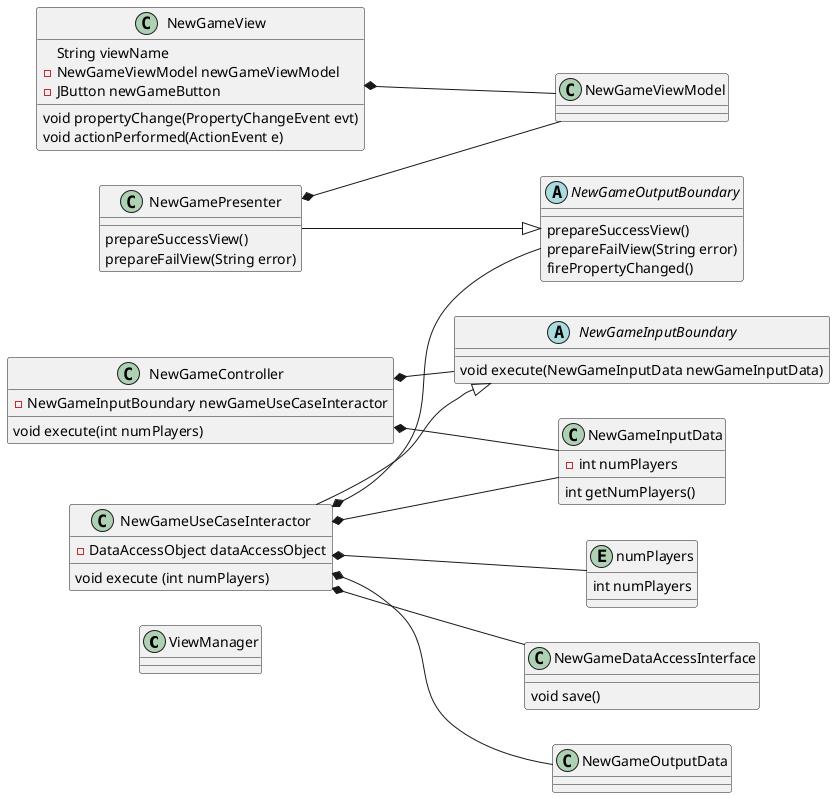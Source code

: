 @startuml
left to right direction
'https://plantuml.com/class-diagram

class ViewManager
class NewGameView {
    String viewName
    - NewGameViewModel newGameViewModel
    - JButton newGameButton
    void propertyChange(PropertyChangeEvent evt)
    void actionPerformed(ActionEvent e)
}
class NewGameController {
    - NewGameInputBoundary newGameUseCaseInteractor
    void execute(int numPlayers)
}
class NewGamePresenter {
    prepareSuccessView()
    prepareFailView(String error)
}
class NewGameInputData {
    - int numPlayers
    int getNumPlayers()
}
abstract class NewGameInputBoundary {
    void execute(NewGameInputData newGameInputData)
}
class NewGameUseCaseInteractor {
    - DataAccessObject dataAccessObject
    void execute (int numPlayers)
}
entity numPlayers {
    int numPlayers
}
abstract class NewGameOutputBoundary {
    prepareSuccessView()
    prepareFailView(String error)
    firePropertyChanged()
}
class NewGameViewModel
class NewGameDataAccessInterface {
    void save()
}

NewGameUseCaseInteractor --|> NewGameInputBoundary
NewGamePresenter --|> NewGameOutputBoundary
NewGameController *-- NewGameInputData
NewGameController *-- NewGameInputBoundary
NewGamePresenter *-- NewGameViewModel
NewGameView *-- NewGameViewModel
NewGameUseCaseInteractor *-- NewGameInputData
NewGameUseCaseInteractor *-- NewGameOutputBoundary
NewGameUseCaseInteractor *-- NewGameOutputData
NewGameUseCaseInteractor *-- NewGameDataAccessInterface
NewGameUseCaseInteractor *-- numPlayers
@enduml